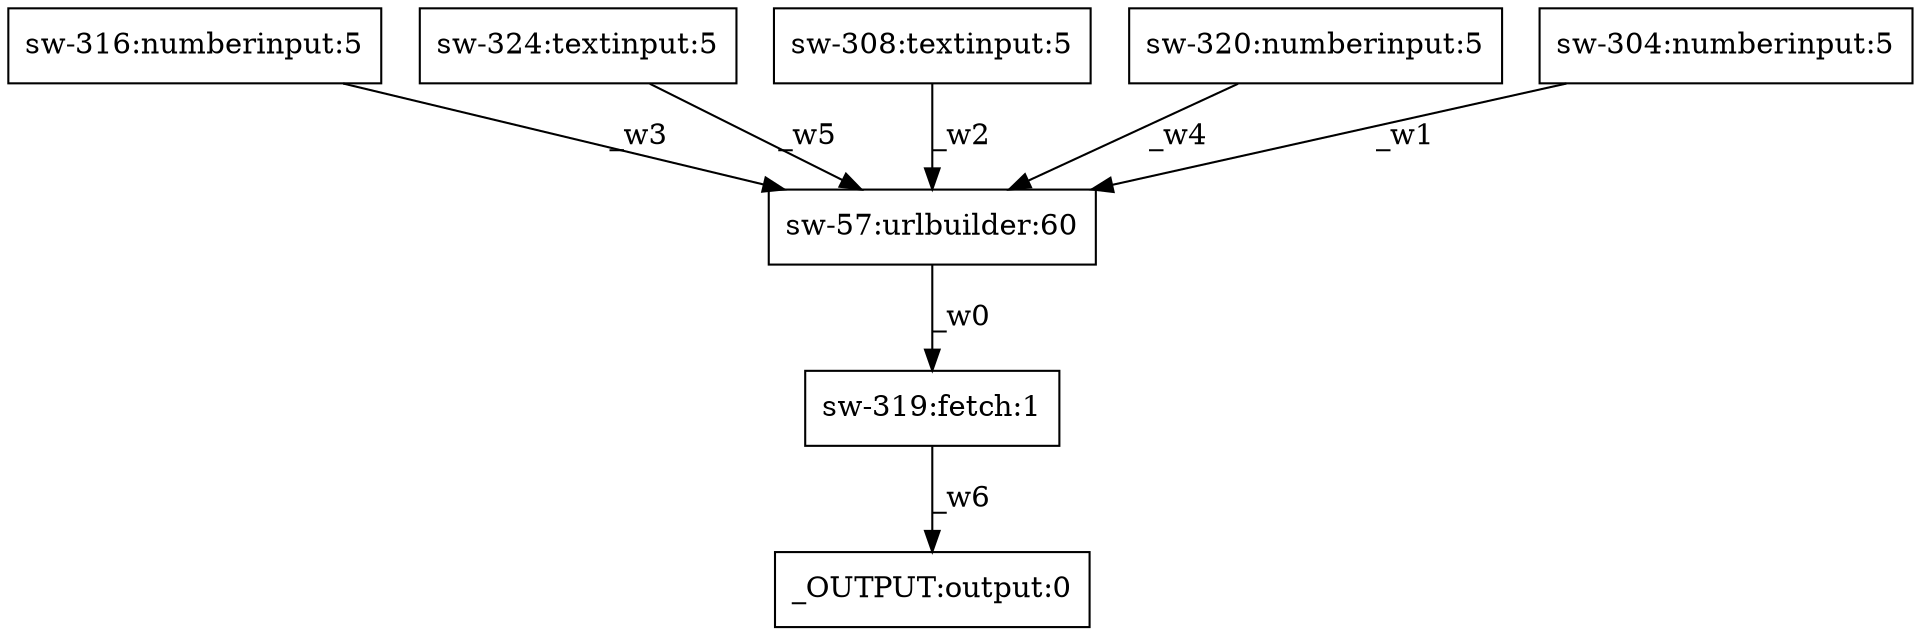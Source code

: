 digraph test1 { node [shape=box] "sw-316" [label="sw-316:numberinput:5"];"_OUTPUT" [label="_OUTPUT:output:0"];"sw-57" [label="sw-57:urlbuilder:60"];"sw-319" [label="sw-319:fetch:1"];"sw-324" [label="sw-324:textinput:5"];"sw-308" [label="sw-308:textinput:5"];"sw-320" [label="sw-320:numberinput:5"];"sw-304" [label="sw-304:numberinput:5"];"sw-57" -> "sw-319" [label="_w0"];"sw-304" -> "sw-57" [label="_w1"];"sw-308" -> "sw-57" [label="_w2"];"sw-316" -> "sw-57" [label="_w3"];"sw-320" -> "sw-57" [label="_w4"];"sw-324" -> "sw-57" [label="_w5"];"sw-319" -> "_OUTPUT" [label="_w6"];}